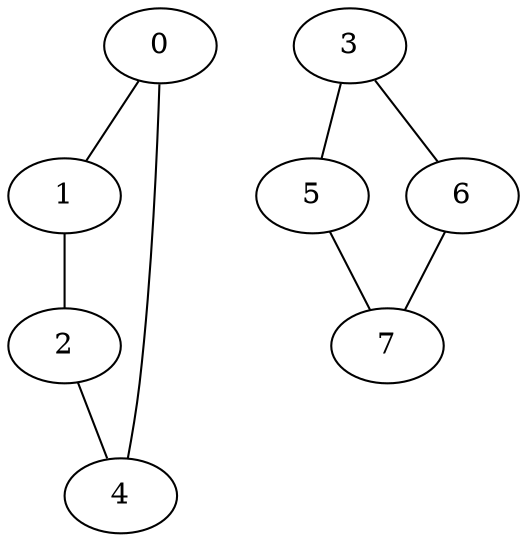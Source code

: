 graph "sampletest150-mod1_image9.bmp" {
	0	 [type=corner,
		x=99,
		y=415];
	1	 [type=corner,
		x=104,
		y=94];
	0 -- 1	 [angle0="-1.56",
		frequency=1,
		type0=line];
	4	 [type=corner,
		x=413,
		y=422];
	0 -- 4	 [angle0=".02",
		frequency=1,
		type0=line];
	2	 [type=corner,
		x=420,
		y=97];
	1 -- 2	 [angle0=".01",
		frequency=1,
		type0=line];
	2 -- 4	 [angle0="-1.55",
		frequency=1,
		type0=line];
	3	 [type=corner,
		x=500,
		y=494];
	5	 [type=corner,
		x=19,
		y=483];
	3 -- 5	 [angle0=".02",
		frequency=1,
		type0=line];
	6	 [type=corner,
		x=497,
		y=22];
	3 -- 6	 [angle0="1.56",
		frequency=1,
		type0=line];
	7	 [type=corner,
		x=23,
		y=19];
	5 -- 7	 [angle0="-1.56",
		frequency=1,
		type0=line];
	6 -- 7	 [angle0=".01",
		frequency=1,
		type0=line];
}
